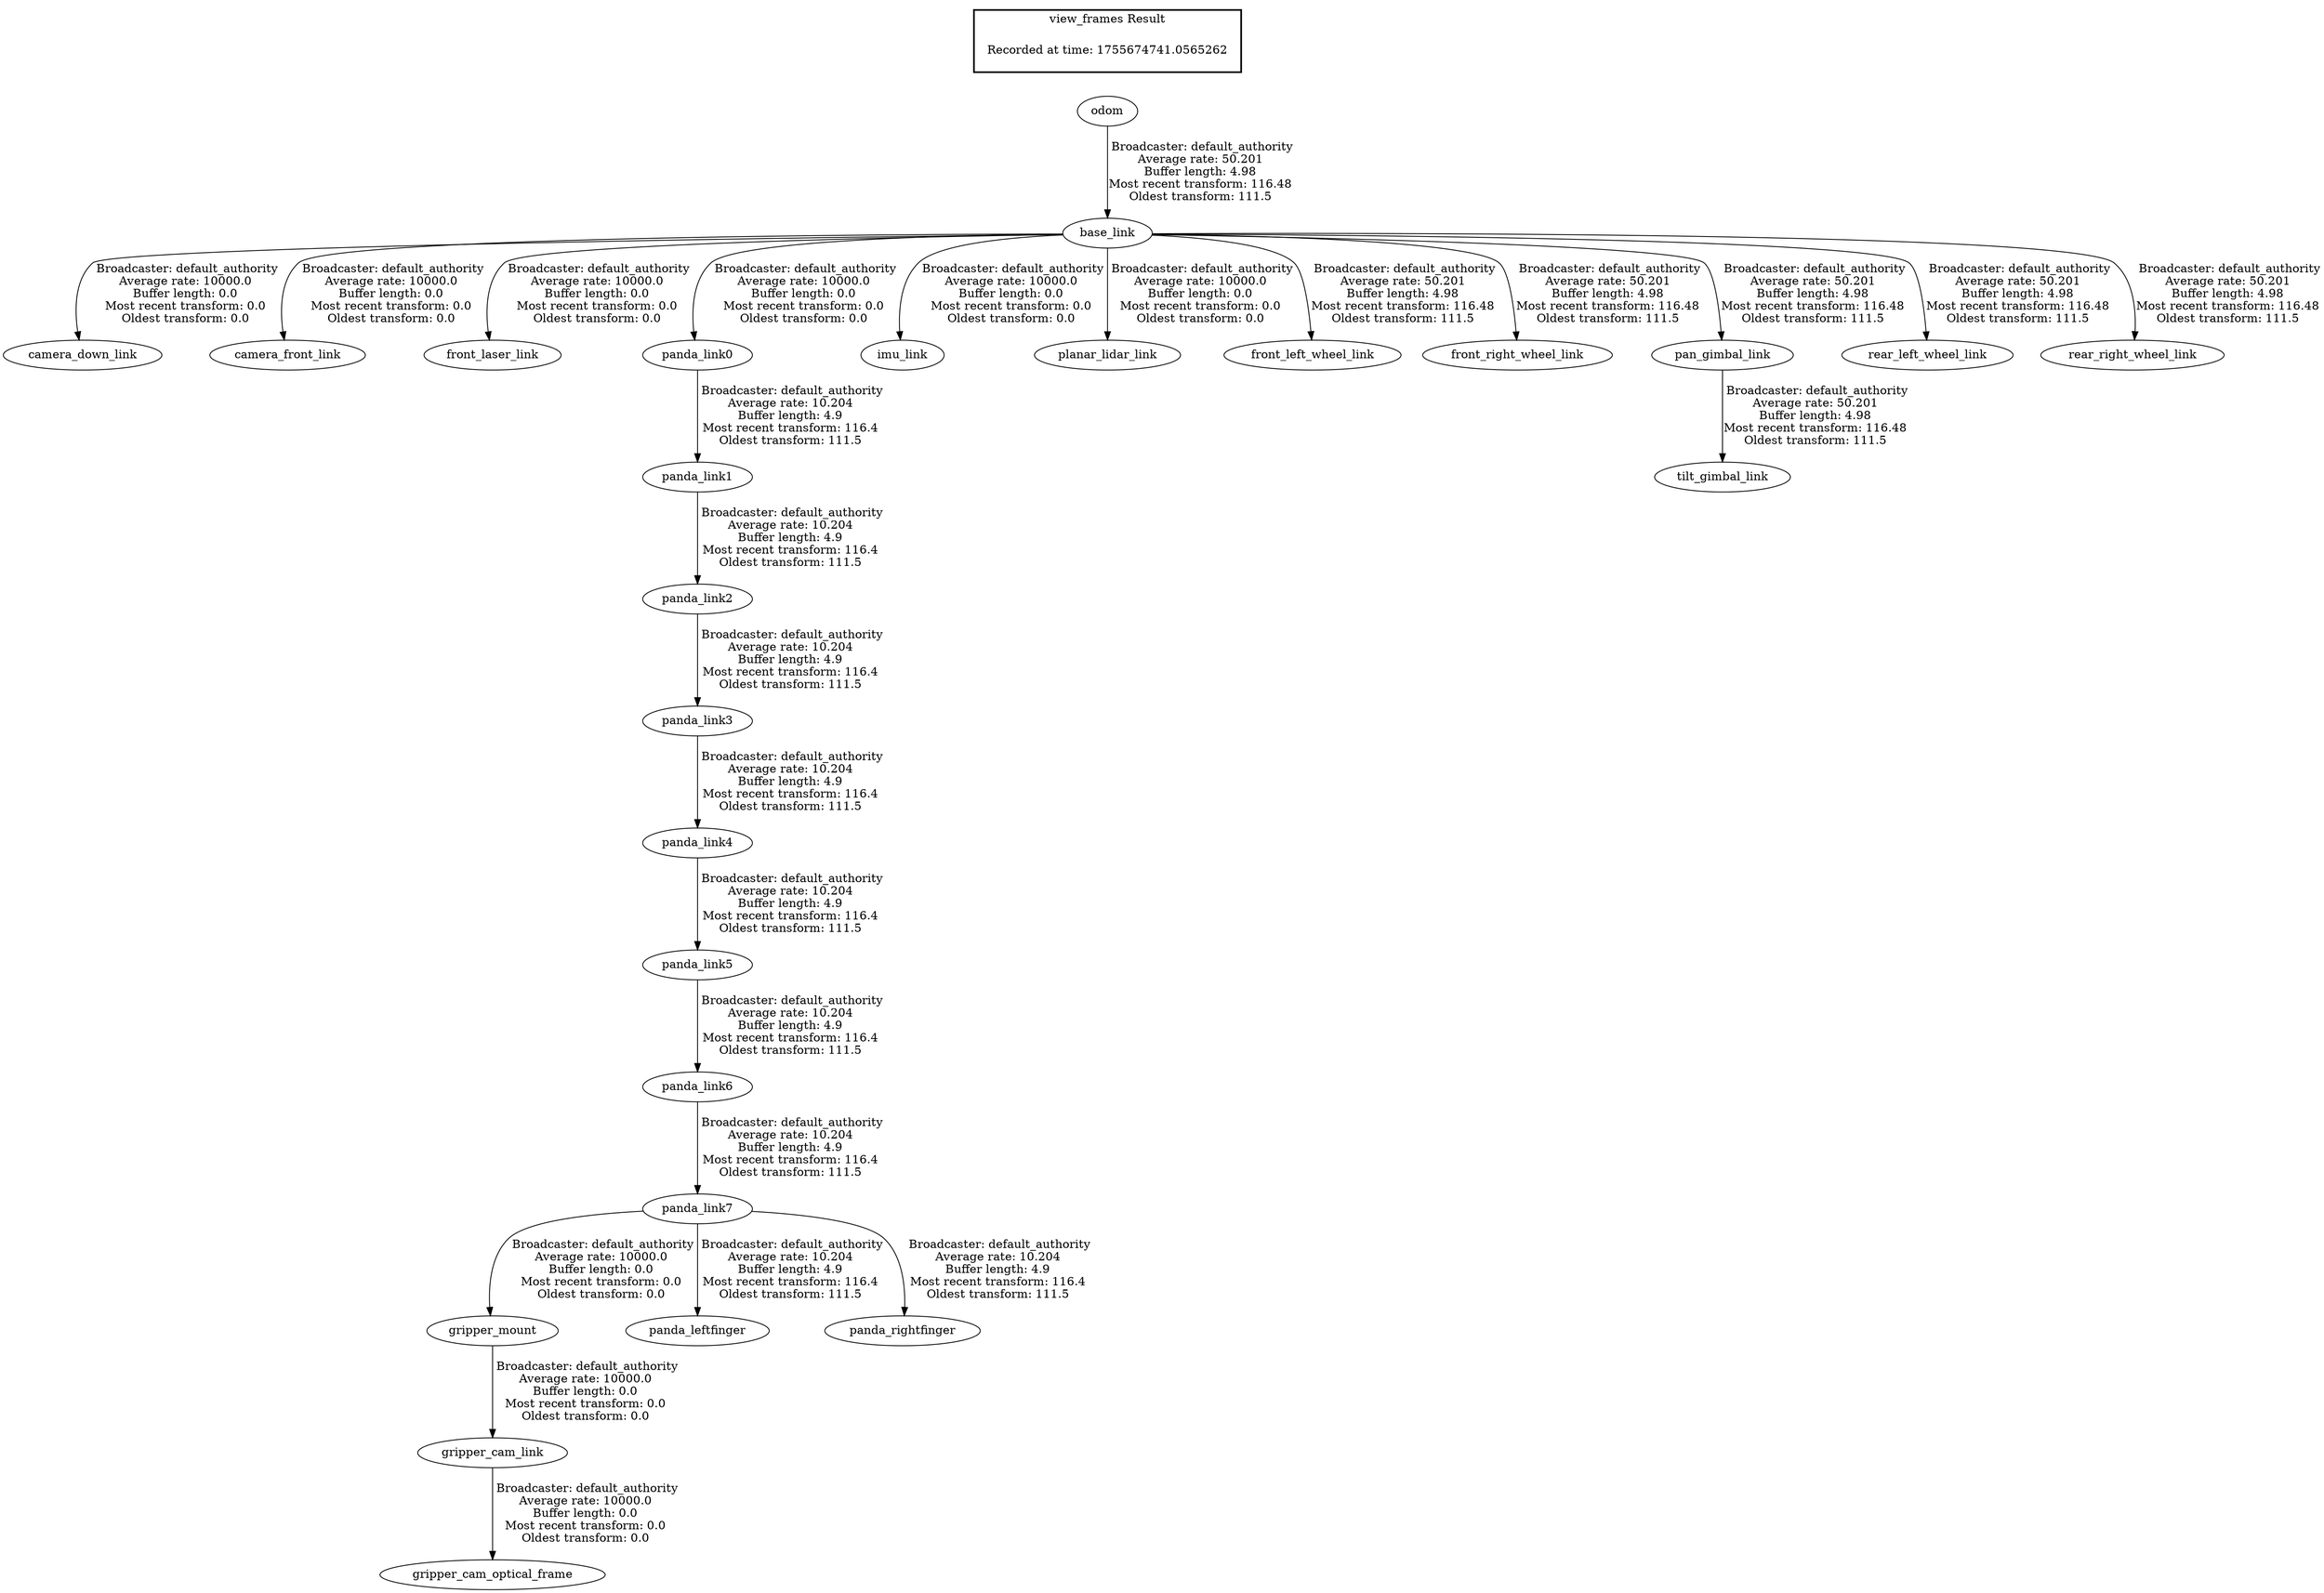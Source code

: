digraph G {
"base_link" -> "camera_down_link"[label=" Broadcaster: default_authority\nAverage rate: 10000.0\nBuffer length: 0.0\nMost recent transform: 0.0\nOldest transform: 0.0\n"];
"odom" -> "base_link"[label=" Broadcaster: default_authority\nAverage rate: 50.201\nBuffer length: 4.98\nMost recent transform: 116.48\nOldest transform: 111.5\n"];
"base_link" -> "camera_front_link"[label=" Broadcaster: default_authority\nAverage rate: 10000.0\nBuffer length: 0.0\nMost recent transform: 0.0\nOldest transform: 0.0\n"];
"base_link" -> "front_laser_link"[label=" Broadcaster: default_authority\nAverage rate: 10000.0\nBuffer length: 0.0\nMost recent transform: 0.0\nOldest transform: 0.0\n"];
"base_link" -> "panda_link0"[label=" Broadcaster: default_authority\nAverage rate: 10000.0\nBuffer length: 0.0\nMost recent transform: 0.0\nOldest transform: 0.0\n"];
"base_link" -> "imu_link"[label=" Broadcaster: default_authority\nAverage rate: 10000.0\nBuffer length: 0.0\nMost recent transform: 0.0\nOldest transform: 0.0\n"];
"panda_link7" -> "gripper_mount"[label=" Broadcaster: default_authority\nAverage rate: 10000.0\nBuffer length: 0.0\nMost recent transform: 0.0\nOldest transform: 0.0\n"];
"panda_link6" -> "panda_link7"[label=" Broadcaster: default_authority\nAverage rate: 10.204\nBuffer length: 4.9\nMost recent transform: 116.4\nOldest transform: 111.5\n"];
"base_link" -> "planar_lidar_link"[label=" Broadcaster: default_authority\nAverage rate: 10000.0\nBuffer length: 0.0\nMost recent transform: 0.0\nOldest transform: 0.0\n"];
"gripper_mount" -> "gripper_cam_link"[label=" Broadcaster: default_authority\nAverage rate: 10000.0\nBuffer length: 0.0\nMost recent transform: 0.0\nOldest transform: 0.0\n"];
"gripper_cam_link" -> "gripper_cam_optical_frame"[label=" Broadcaster: default_authority\nAverage rate: 10000.0\nBuffer length: 0.0\nMost recent transform: 0.0\nOldest transform: 0.0\n"];
"base_link" -> "front_left_wheel_link"[label=" Broadcaster: default_authority\nAverage rate: 50.201\nBuffer length: 4.98\nMost recent transform: 116.48\nOldest transform: 111.5\n"];
"base_link" -> "front_right_wheel_link"[label=" Broadcaster: default_authority\nAverage rate: 50.201\nBuffer length: 4.98\nMost recent transform: 116.48\nOldest transform: 111.5\n"];
"base_link" -> "pan_gimbal_link"[label=" Broadcaster: default_authority\nAverage rate: 50.201\nBuffer length: 4.98\nMost recent transform: 116.48\nOldest transform: 111.5\n"];
"panda_link7" -> "panda_leftfinger"[label=" Broadcaster: default_authority\nAverage rate: 10.204\nBuffer length: 4.9\nMost recent transform: 116.4\nOldest transform: 111.5\n"];
"panda_link7" -> "panda_rightfinger"[label=" Broadcaster: default_authority\nAverage rate: 10.204\nBuffer length: 4.9\nMost recent transform: 116.4\nOldest transform: 111.5\n"];
"panda_link0" -> "panda_link1"[label=" Broadcaster: default_authority\nAverage rate: 10.204\nBuffer length: 4.9\nMost recent transform: 116.4\nOldest transform: 111.5\n"];
"panda_link1" -> "panda_link2"[label=" Broadcaster: default_authority\nAverage rate: 10.204\nBuffer length: 4.9\nMost recent transform: 116.4\nOldest transform: 111.5\n"];
"panda_link2" -> "panda_link3"[label=" Broadcaster: default_authority\nAverage rate: 10.204\nBuffer length: 4.9\nMost recent transform: 116.4\nOldest transform: 111.5\n"];
"panda_link3" -> "panda_link4"[label=" Broadcaster: default_authority\nAverage rate: 10.204\nBuffer length: 4.9\nMost recent transform: 116.4\nOldest transform: 111.5\n"];
"panda_link4" -> "panda_link5"[label=" Broadcaster: default_authority\nAverage rate: 10.204\nBuffer length: 4.9\nMost recent transform: 116.4\nOldest transform: 111.5\n"];
"panda_link5" -> "panda_link6"[label=" Broadcaster: default_authority\nAverage rate: 10.204\nBuffer length: 4.9\nMost recent transform: 116.4\nOldest transform: 111.5\n"];
"base_link" -> "rear_left_wheel_link"[label=" Broadcaster: default_authority\nAverage rate: 50.201\nBuffer length: 4.98\nMost recent transform: 116.48\nOldest transform: 111.5\n"];
"base_link" -> "rear_right_wheel_link"[label=" Broadcaster: default_authority\nAverage rate: 50.201\nBuffer length: 4.98\nMost recent transform: 116.48\nOldest transform: 111.5\n"];
"pan_gimbal_link" -> "tilt_gimbal_link"[label=" Broadcaster: default_authority\nAverage rate: 50.201\nBuffer length: 4.98\nMost recent transform: 116.48\nOldest transform: 111.5\n"];
edge [style=invis];
 subgraph cluster_legend { style=bold; color=black; label ="view_frames Result";
"Recorded at time: 1755674741.0565262"[ shape=plaintext ] ;
}->"odom";
}